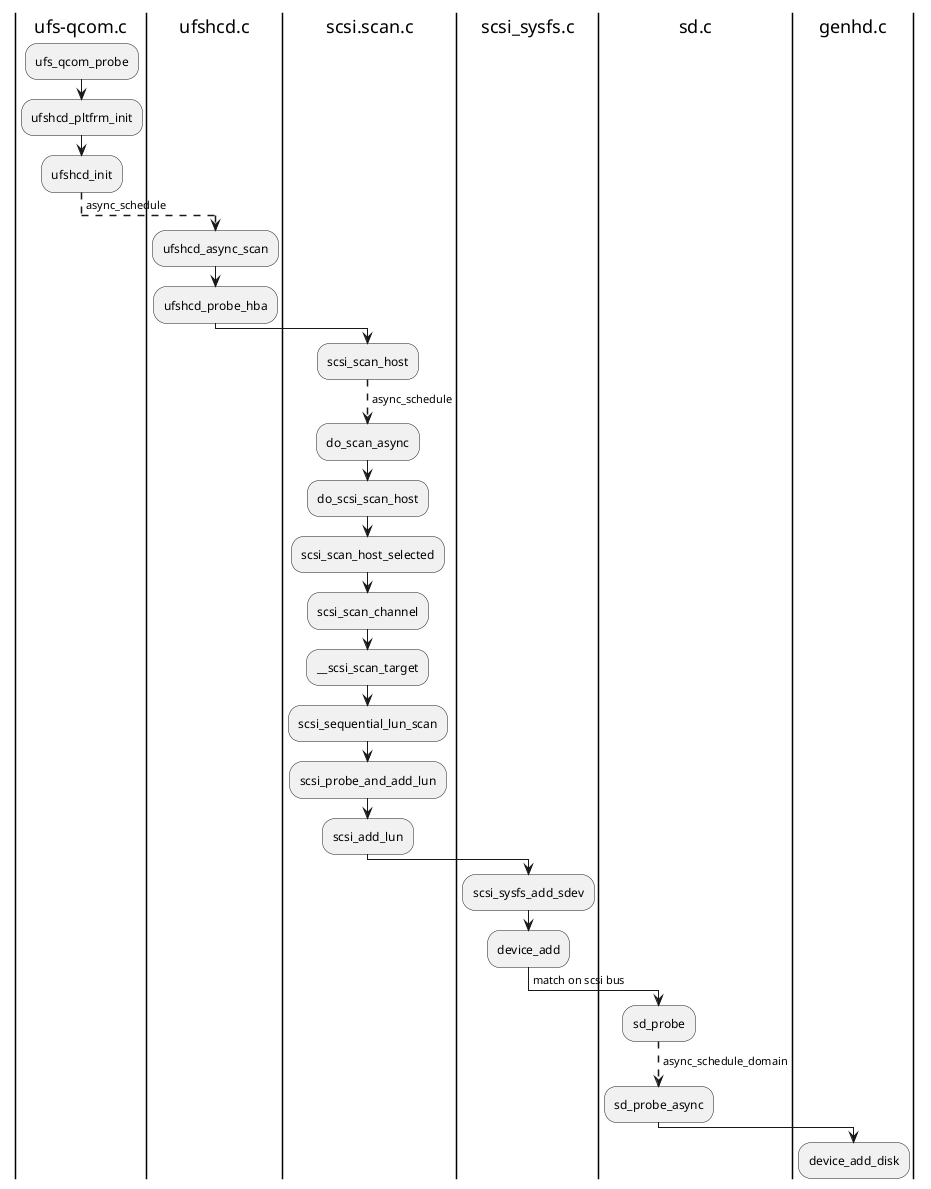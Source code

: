 @startuml

|ufs-qcom.c|
:ufs_qcom_probe;
:ufshcd_pltfrm_init;
:ufshcd_init;
-[dashed]-> async_schedule;
|ufshcd.c|
:ufshcd_async_scan;
:ufshcd_probe_hba;
|scsi.scan.c|
:scsi_scan_host;
-[dashed]-> async_schedule;
:do_scan_async;
:do_scsi_scan_host;
:scsi_scan_host_selected;
:scsi_scan_channel;
:__scsi_scan_target;
:scsi_sequential_lun_scan;
:scsi_probe_and_add_lun;
:scsi_add_lun;
|scsi_sysfs.c|
:scsi_sysfs_add_sdev;
:device_add;
-> match on scsi bus;
|sd.c|
:sd_probe;
-[dashed]-> async_schedule_domain;
:sd_probe_async;
|genhd.c|
:device_add_disk;


@enduml